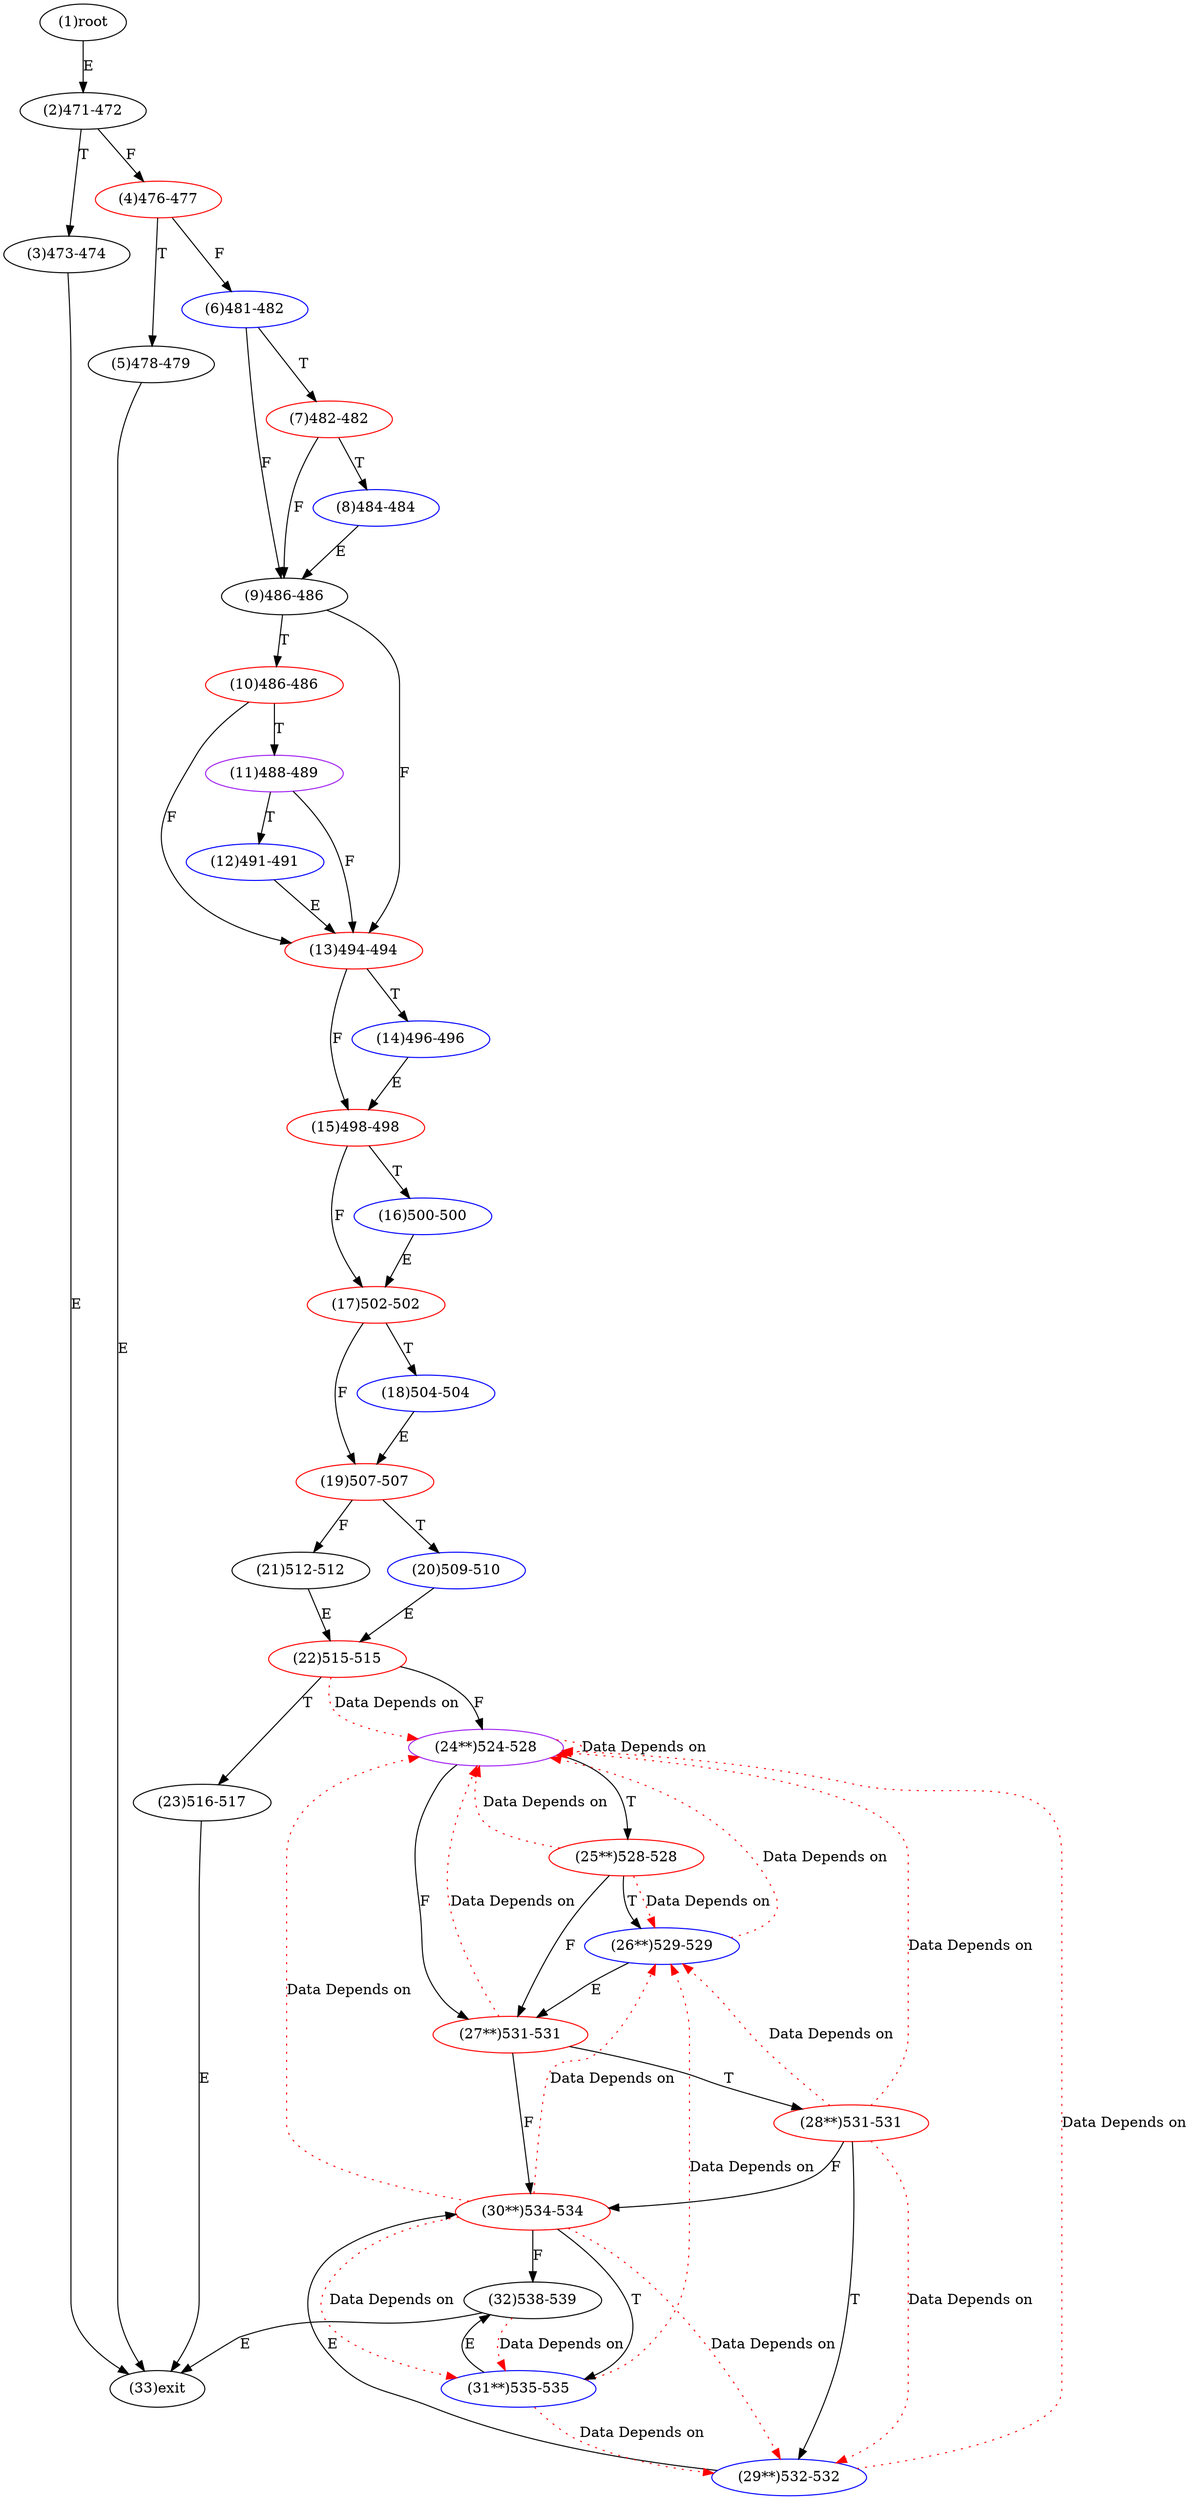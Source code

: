 digraph "" { 
1[ label="(1)root"];
2[ label="(2)471-472"];
3[ label="(3)473-474"];
4[ label="(4)476-477",color=red];
5[ label="(5)478-479"];
6[ label="(6)481-482",color=blue];
7[ label="(7)482-482",color=red];
8[ label="(8)484-484",color=blue];
9[ label="(9)486-486"];
10[ label="(10)486-486",color=red];
11[ label="(11)488-489",color=purple];
12[ label="(12)491-491",color=blue];
13[ label="(13)494-494",color=red];
14[ label="(14)496-496",color=blue];
15[ label="(15)498-498",color=red];
17[ label="(17)502-502",color=red];
16[ label="(16)500-500",color=blue];
19[ label="(19)507-507",color=red];
18[ label="(18)504-504",color=blue];
21[ label="(21)512-512"];
20[ label="(20)509-510",color=blue];
23[ label="(23)516-517"];
22[ label="(22)515-515",color=red];
25[ label="(25**)528-528",color=red];
24[ label="(24**)524-528",color=purple];
27[ label="(27**)531-531",color=red];
26[ label="(26**)529-529",color=blue];
29[ label="(29**)532-532",color=blue];
28[ label="(28**)531-531",color=red];
31[ label="(31**)535-535",color=blue];
30[ label="(30**)534-534",color=red];
32[ label="(32)538-539"];
33[ label="(33)exit"];
1->2[ label="E"];
2->4[ label="F"];
2->3[ label="T"];
3->33[ label="E"];
4->6[ label="F"];
4->5[ label="T"];
5->33[ label="E"];
6->9[ label="F"];
6->7[ label="T"];
7->9[ label="F"];
7->8[ label="T"];
8->9[ label="E"];
9->13[ label="F"];
9->10[ label="T"];
10->13[ label="F"];
10->11[ label="T"];
11->13[ label="F"];
11->12[ label="T"];
12->13[ label="E"];
13->15[ label="F"];
13->14[ label="T"];
14->15[ label="E"];
15->17[ label="F"];
15->16[ label="T"];
16->17[ label="E"];
17->19[ label="F"];
17->18[ label="T"];
18->19[ label="E"];
19->21[ label="F"];
19->20[ label="T"];
20->22[ label="E"];
21->22[ label="E"];
22->24[ label="F"];
22->23[ label="T"];
23->33[ label="E"];
24->27[ label="F"];
24->25[ label="T"];
25->27[ label="F"];
25->26[ label="T"];
26->27[ label="E"];
27->30[ label="F"];
27->28[ label="T"];
28->30[ label="F"];
28->29[ label="T"];
29->30[ label="E"];
30->32[ label="F"];
30->31[ label="T"];
31->32[ label="E"];
32->33[ label="E"];
22->24[ color="red" label="Data Depends on" style = dotted ];
25->24[ color="red" label="Data Depends on" style = dotted ];
25->26[ color="red" label="Data Depends on" style = dotted ];
24->24[ color="red" label="Data Depends on" style = dotted ];
27->24[ color="red" label="Data Depends on" style = dotted ];
26->24[ color="red" label="Data Depends on" style = dotted ];
29->24[ color="red" label="Data Depends on" style = dotted ];
28->29[ color="red" label="Data Depends on" style = dotted ];
28->24[ color="red" label="Data Depends on" style = dotted ];
28->26[ color="red" label="Data Depends on" style = dotted ];
31->29[ color="red" label="Data Depends on" style = dotted ];
31->26[ color="red" label="Data Depends on" style = dotted ];
30->31[ color="red" label="Data Depends on" style = dotted ];
30->29[ color="red" label="Data Depends on" style = dotted ];
30->26[ color="red" label="Data Depends on" style = dotted ];
30->24[ color="red" label="Data Depends on" style = dotted ];
32->31[ color="red" label="Data Depends on" style = dotted ];
}